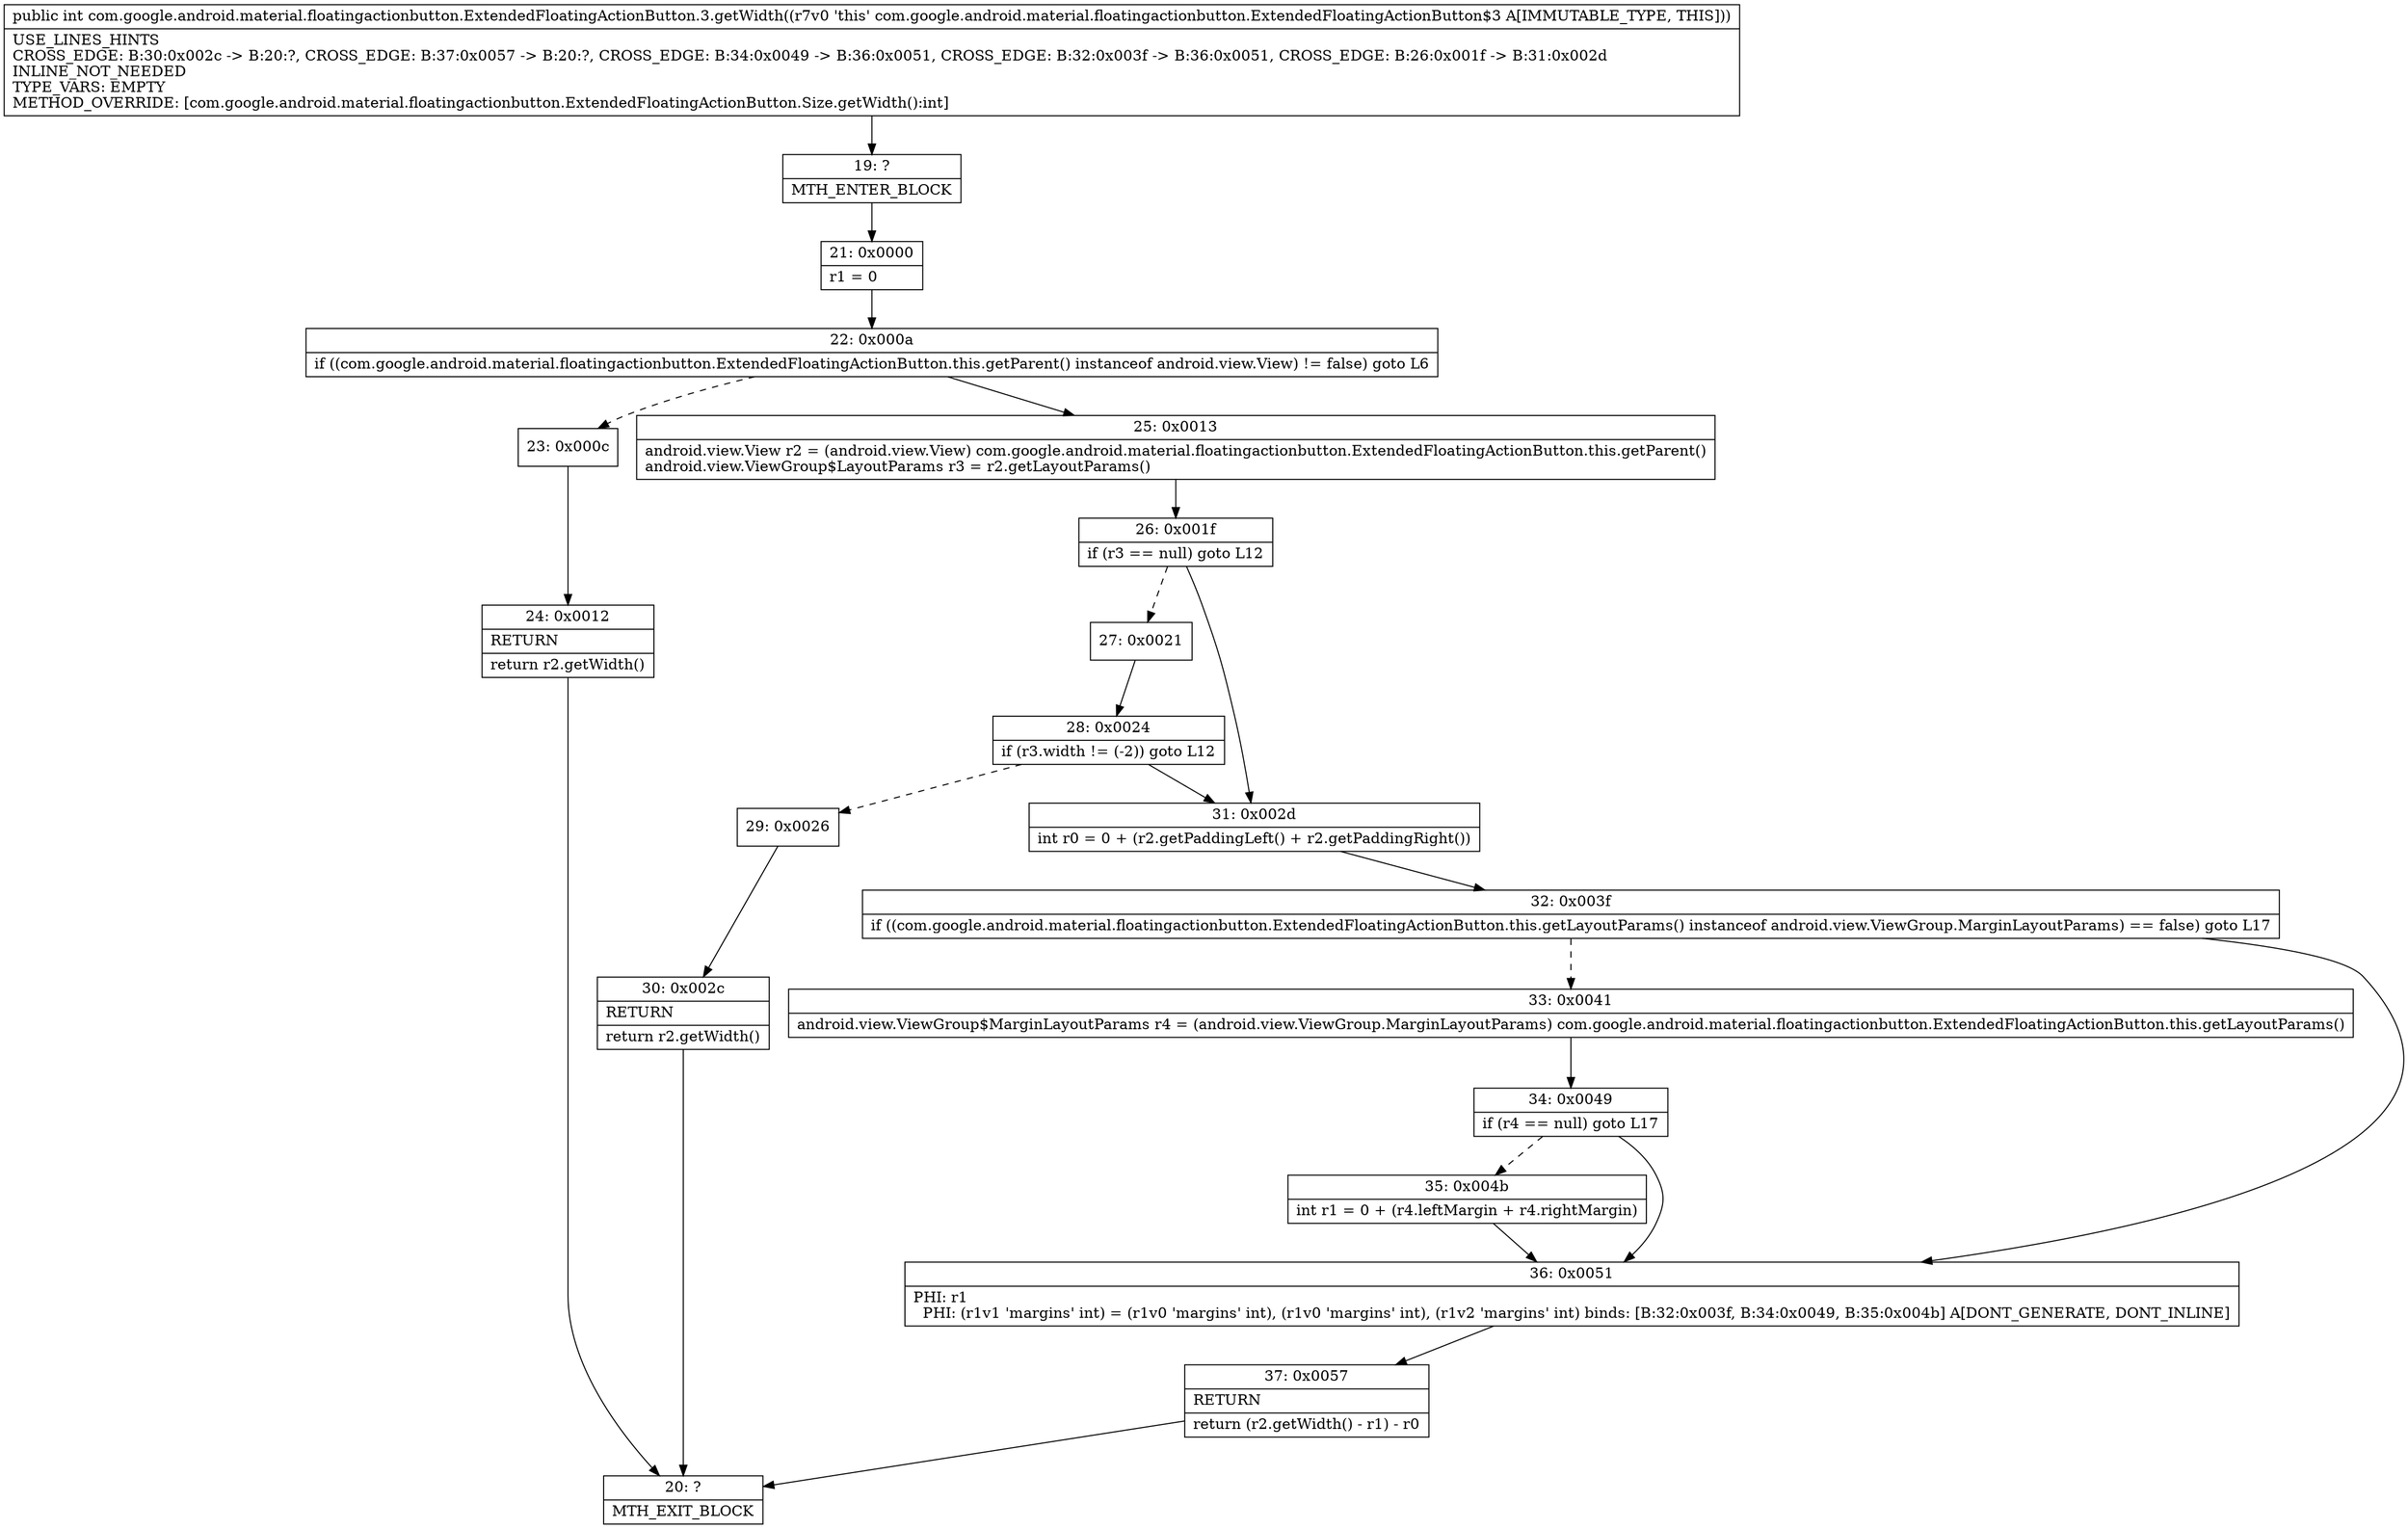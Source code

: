 digraph "CFG forcom.google.android.material.floatingactionbutton.ExtendedFloatingActionButton.3.getWidth()I" {
Node_19 [shape=record,label="{19\:\ ?|MTH_ENTER_BLOCK\l}"];
Node_21 [shape=record,label="{21\:\ 0x0000|r1 = 0\l}"];
Node_22 [shape=record,label="{22\:\ 0x000a|if ((com.google.android.material.floatingactionbutton.ExtendedFloatingActionButton.this.getParent() instanceof android.view.View) != false) goto L6\l}"];
Node_23 [shape=record,label="{23\:\ 0x000c}"];
Node_24 [shape=record,label="{24\:\ 0x0012|RETURN\l|return r2.getWidth()\l}"];
Node_20 [shape=record,label="{20\:\ ?|MTH_EXIT_BLOCK\l}"];
Node_25 [shape=record,label="{25\:\ 0x0013|android.view.View r2 = (android.view.View) com.google.android.material.floatingactionbutton.ExtendedFloatingActionButton.this.getParent()\landroid.view.ViewGroup$LayoutParams r3 = r2.getLayoutParams()\l}"];
Node_26 [shape=record,label="{26\:\ 0x001f|if (r3 == null) goto L12\l}"];
Node_27 [shape=record,label="{27\:\ 0x0021}"];
Node_28 [shape=record,label="{28\:\ 0x0024|if (r3.width != (\-2)) goto L12\l}"];
Node_29 [shape=record,label="{29\:\ 0x0026}"];
Node_30 [shape=record,label="{30\:\ 0x002c|RETURN\l|return r2.getWidth()\l}"];
Node_31 [shape=record,label="{31\:\ 0x002d|int r0 = 0 + (r2.getPaddingLeft() + r2.getPaddingRight())\l}"];
Node_32 [shape=record,label="{32\:\ 0x003f|if ((com.google.android.material.floatingactionbutton.ExtendedFloatingActionButton.this.getLayoutParams() instanceof android.view.ViewGroup.MarginLayoutParams) == false) goto L17\l}"];
Node_33 [shape=record,label="{33\:\ 0x0041|android.view.ViewGroup$MarginLayoutParams r4 = (android.view.ViewGroup.MarginLayoutParams) com.google.android.material.floatingactionbutton.ExtendedFloatingActionButton.this.getLayoutParams()\l}"];
Node_34 [shape=record,label="{34\:\ 0x0049|if (r4 == null) goto L17\l}"];
Node_35 [shape=record,label="{35\:\ 0x004b|int r1 = 0 + (r4.leftMargin + r4.rightMargin)\l}"];
Node_36 [shape=record,label="{36\:\ 0x0051|PHI: r1 \l  PHI: (r1v1 'margins' int) = (r1v0 'margins' int), (r1v0 'margins' int), (r1v2 'margins' int) binds: [B:32:0x003f, B:34:0x0049, B:35:0x004b] A[DONT_GENERATE, DONT_INLINE]\l}"];
Node_37 [shape=record,label="{37\:\ 0x0057|RETURN\l|return (r2.getWidth() \- r1) \- r0\l}"];
MethodNode[shape=record,label="{public int com.google.android.material.floatingactionbutton.ExtendedFloatingActionButton.3.getWidth((r7v0 'this' com.google.android.material.floatingactionbutton.ExtendedFloatingActionButton$3 A[IMMUTABLE_TYPE, THIS]))  | USE_LINES_HINTS\lCROSS_EDGE: B:30:0x002c \-\> B:20:?, CROSS_EDGE: B:37:0x0057 \-\> B:20:?, CROSS_EDGE: B:34:0x0049 \-\> B:36:0x0051, CROSS_EDGE: B:32:0x003f \-\> B:36:0x0051, CROSS_EDGE: B:26:0x001f \-\> B:31:0x002d\lINLINE_NOT_NEEDED\lTYPE_VARS: EMPTY\lMETHOD_OVERRIDE: [com.google.android.material.floatingactionbutton.ExtendedFloatingActionButton.Size.getWidth():int]\l}"];
MethodNode -> Node_19;Node_19 -> Node_21;
Node_21 -> Node_22;
Node_22 -> Node_23[style=dashed];
Node_22 -> Node_25;
Node_23 -> Node_24;
Node_24 -> Node_20;
Node_25 -> Node_26;
Node_26 -> Node_27[style=dashed];
Node_26 -> Node_31;
Node_27 -> Node_28;
Node_28 -> Node_29[style=dashed];
Node_28 -> Node_31;
Node_29 -> Node_30;
Node_30 -> Node_20;
Node_31 -> Node_32;
Node_32 -> Node_33[style=dashed];
Node_32 -> Node_36;
Node_33 -> Node_34;
Node_34 -> Node_35[style=dashed];
Node_34 -> Node_36;
Node_35 -> Node_36;
Node_36 -> Node_37;
Node_37 -> Node_20;
}

